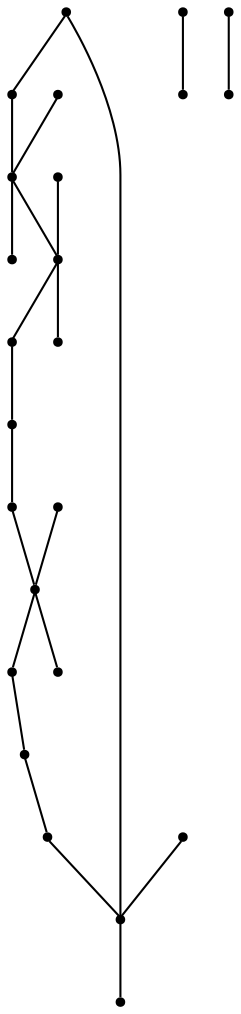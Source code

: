 graph {
  node [shape=point,comment="{\"directed\":false,\"doi\":\"10.4230/LIPIcs.GD.2024.22\",\"figure\":\"4 (1)\"}"]

  v0 [pos="1213.0849937793512,810.538570582557"]
  v1 [pos="1168.3539949545793,778.2874626352489"]
  v2 [pos="1297.5628611067648,827.1666652408771"]
  v3 [pos="1403.323191310737,779.2098892867084"]
  v4 [pos="1446.8727072956613,705.0622492996595"]
  v5 [pos="1424.4827870946813,568.5949866142518"]
  v6 [pos="1385.4832964763054,673.3960824326814"]
  v7 [pos="1304.8098573136763,739.1696550492843"]
  v8 [pos="1302.7468094439025,638.2800348028006"]
  v9 [pos="1294.532012297342,526.1920990567121"]
  v10 [pos="1244.530702034102,637.2785139443921"]
  v11 [pos="1169.0674126797062,634.9646904883737"]
  v12 [pos="1137.0320441336933,587.9829858828942"]
  v13 [pos="1169.3937863439378,543.1764991296159"]
  v14 [pos="1125.5671198467917,703.6634771510442"]
  v15 [pos="1359.6310935340728,511.9640430832069"]
  v16 [pos="1243.8780818972455,500.2636955433537"]
  v17 [pos="1193.6768264273912,523.1544745943376"]
  v18 [pos="1421.354382322489,797.5332957891502"]
  v19 [pos="1371.034329891453,488.6907634301291"]
  v20 [pos="1299.2583252315544,852.5663328820589"]
  v21 [pos="1273.3385835458662,469.4675649528144"]
  v22 [pos="1113.8293695623152,576.7213441532886"]
  v23 [pos="1094.792856086772,674.2737483753851"]

  v0 -- v1 [id="-1",pos="1213.0849937793512,810.538570582557 1197.137569353674,802.6493948680903 1182.1524922401125,792.0815590268083 1168.3539949545793,778.2874626352489"]
  v2 -- v0 [id="-2",pos="1297.5628611067648,827.1666652408771 1268.7714125570328,829.0249790091576 1239.578612234135,823.4879381650393 1213.0849937793512,810.538570582557"]
  v3 -- v2 [id="-3",pos="1403.323191310737,779.2098892867084 1374.415368348268,808.4096819080983 1336.3545634749767,824.5263473432778 1297.5628611067648,827.1666652408771"]
  v4 -- v3 [id="-4",pos="1446.8727072956613,705.0622492996595 1439.5415268082743,732.0589647753527 1425.2630822379135,757.5590170969525 1403.323191310737,779.2098892867084"]
  v5 -- v4 [id="-5",pos="1424.4827870946813,568.5949866142518 1451.935651688032,609.2046735946228 1459.3755685351553,659.281981334281 1446.8727072956613,705.0622492996595"]
  v5 -- v15 [id="-6",pos="1424.4827870946813,568.5949866142518 1418.6614499442956,559.7430981496494 1411.8126715456076,551.3877843039079 1404.0321573296098,543.6113901067308 1390.7122495709352,530.2985356441662 1375.696190356694,519.7160655295941 1359.6310935340728,511.9640430832069"]
  v6 -- v15 [id="-7",pos="1385.4832964763054,673.3960824326814 1390.7197749472418,631.1883235898736 1368.5923782236484,590.3043754246256 1330.3880895338687,571.5912201371378 1359.6310935340728,511.9640430832069 1359.6310935340728,511.9640430832069 1359.6310935340728,511.9640430832069"]
  v7 -- v3 [id="-8",pos="1304.8098573136763,739.1696550492843 1319.1762765454164,735.7833548385912 1332.3235642215595,728.4930815611131 1342.8115297730892,718.1127298656872 1403.323191310737,779.2098892867084 1403.323191310737,779.2098892867084 1403.323191310737,779.2098892867084"]
  v8 -- v2 [id="-9",pos="1302.7468094439025,638.2800348028006 1290.0908629466087,629.2757569988511 1272.5285001992206,632.227102651877 1263.5185011240642,644.8800776054893 1254.504813492297,657.5293013065212 1257.4606192534359,675.0911399545943 1270.11656575073,684.0989782694675 1275.405574355465,687.8640914102264 1281.838544275906,689.686691519872 1288.320355773535,689.2479221290723 1297.5628611067648,827.1666652408771 1297.5628611067648,827.1666652408771 1297.5628611067648,827.1666652408771"]
  v9 -- v21 [id="-10",pos="1294.532012297342,526.1920990567121 1288.777863984853,525.8433597278415 1283.0051456977042,525.858364738163 1277.2548131334331,526.2483678454178 1275.15411654791,495.37740294492755 1275.15411654791,495.37740294492755 1275.15411654791,495.37740294492755 1273.3385835458662,469.4675649528144 1273.3385835458662,469.4675649528144 1273.3385835458662,469.4675649528144"]
  v12 -- v22 [id="-11",pos="1137.0320441336933,587.9829858828942 1113.8293695623152,576.7213441532886 1113.8293695623152,576.7213441532886 1113.8293695623152,576.7213441532886"]
  v11 -- v23 [id="-15",pos="1169.0674126797062,634.9646904883737 1166.5492732391524,646.2488397334615 1165.6715239574442,657.8367768570077 1166.4668530776473,669.3721964444287 1120.4357016434528,672.5148559790538 1120.4357016434528,672.5148559790538 1120.4357016434528,672.5148559790538 1094.792856086772,674.2737483753851 1094.792856086772,674.2737483753851 1094.792856086772,674.2737483753851"]
  v10 -- v12 [id="-16",pos="1244.530702034102,637.2785139443921 1137.0320441336933,587.9829858828942 1137.0320441336933,587.9829858828942 1137.0320441336933,587.9829858828942"]
  v12 -- v13 [id="-17",pos="1137.0320441336933,587.9829858828942 1144.9184813368695,571.9841905430512 1155.5064073052467,556.9659789049792 1169.3937863439378,543.1764991296159"]
  v14 -- v12 [id="-18",pos="1125.5671198467917,703.6634771510442 1115.5352141574886,665.3318543829308 1119.3519955891145,624.1232617049075 1137.0320441336933,587.9829858828942"]
  v2 -- v20 [id="-19",pos="1297.5628611067648,827.1666652408771 1299.2583252315544,852.5663328820589 1299.2583252315544,852.5663328820589 1299.2583252315544,852.5663328820589"]
  v1 -- v14 [id="-20",pos="1168.3539949545793,778.2874626352489 1147.2681143677692,757.2143387939847 1132.8526793869353,731.177294351895 1125.5671198467917,703.6634771510442"]
  v16 -- v15 [id="-21",pos="1243.8780818972455,500.2636955433537 1282.2763162046963,490.3265156046641 1323.5266382046684,494.1395858005669 1359.6310935340728,511.9640430832069"]
  v17 -- v16 [id="-22",pos="1193.6768264273912,523.1544745943376 1209.3057848937603,512.6388768596325 1226.311541363015,505.06288254765207 1243.8780818972455,500.2636955433537"]
  v13 -- v17 [id="-23",pos="1169.3937863439378,543.1764991296159 1176.5846995494944,535.8874178595506 1184.9178841764826,529.0561900244355 1193.6768264273912,523.1544745943376"]
  v3 -- v18 [id="-24",pos="1403.323191310737,779.2098892867084 1421.354382322489,797.5332957891502 1421.354382322489,797.5332957891502 1421.354382322489,797.5332957891502"]
  v15 -- v19 [id="-25",pos="1359.6310935340728,511.9640430832069 1371.034329891453,488.6907634301291 1371.034329891453,488.6907634301291 1371.034329891453,488.6907634301291"]
}